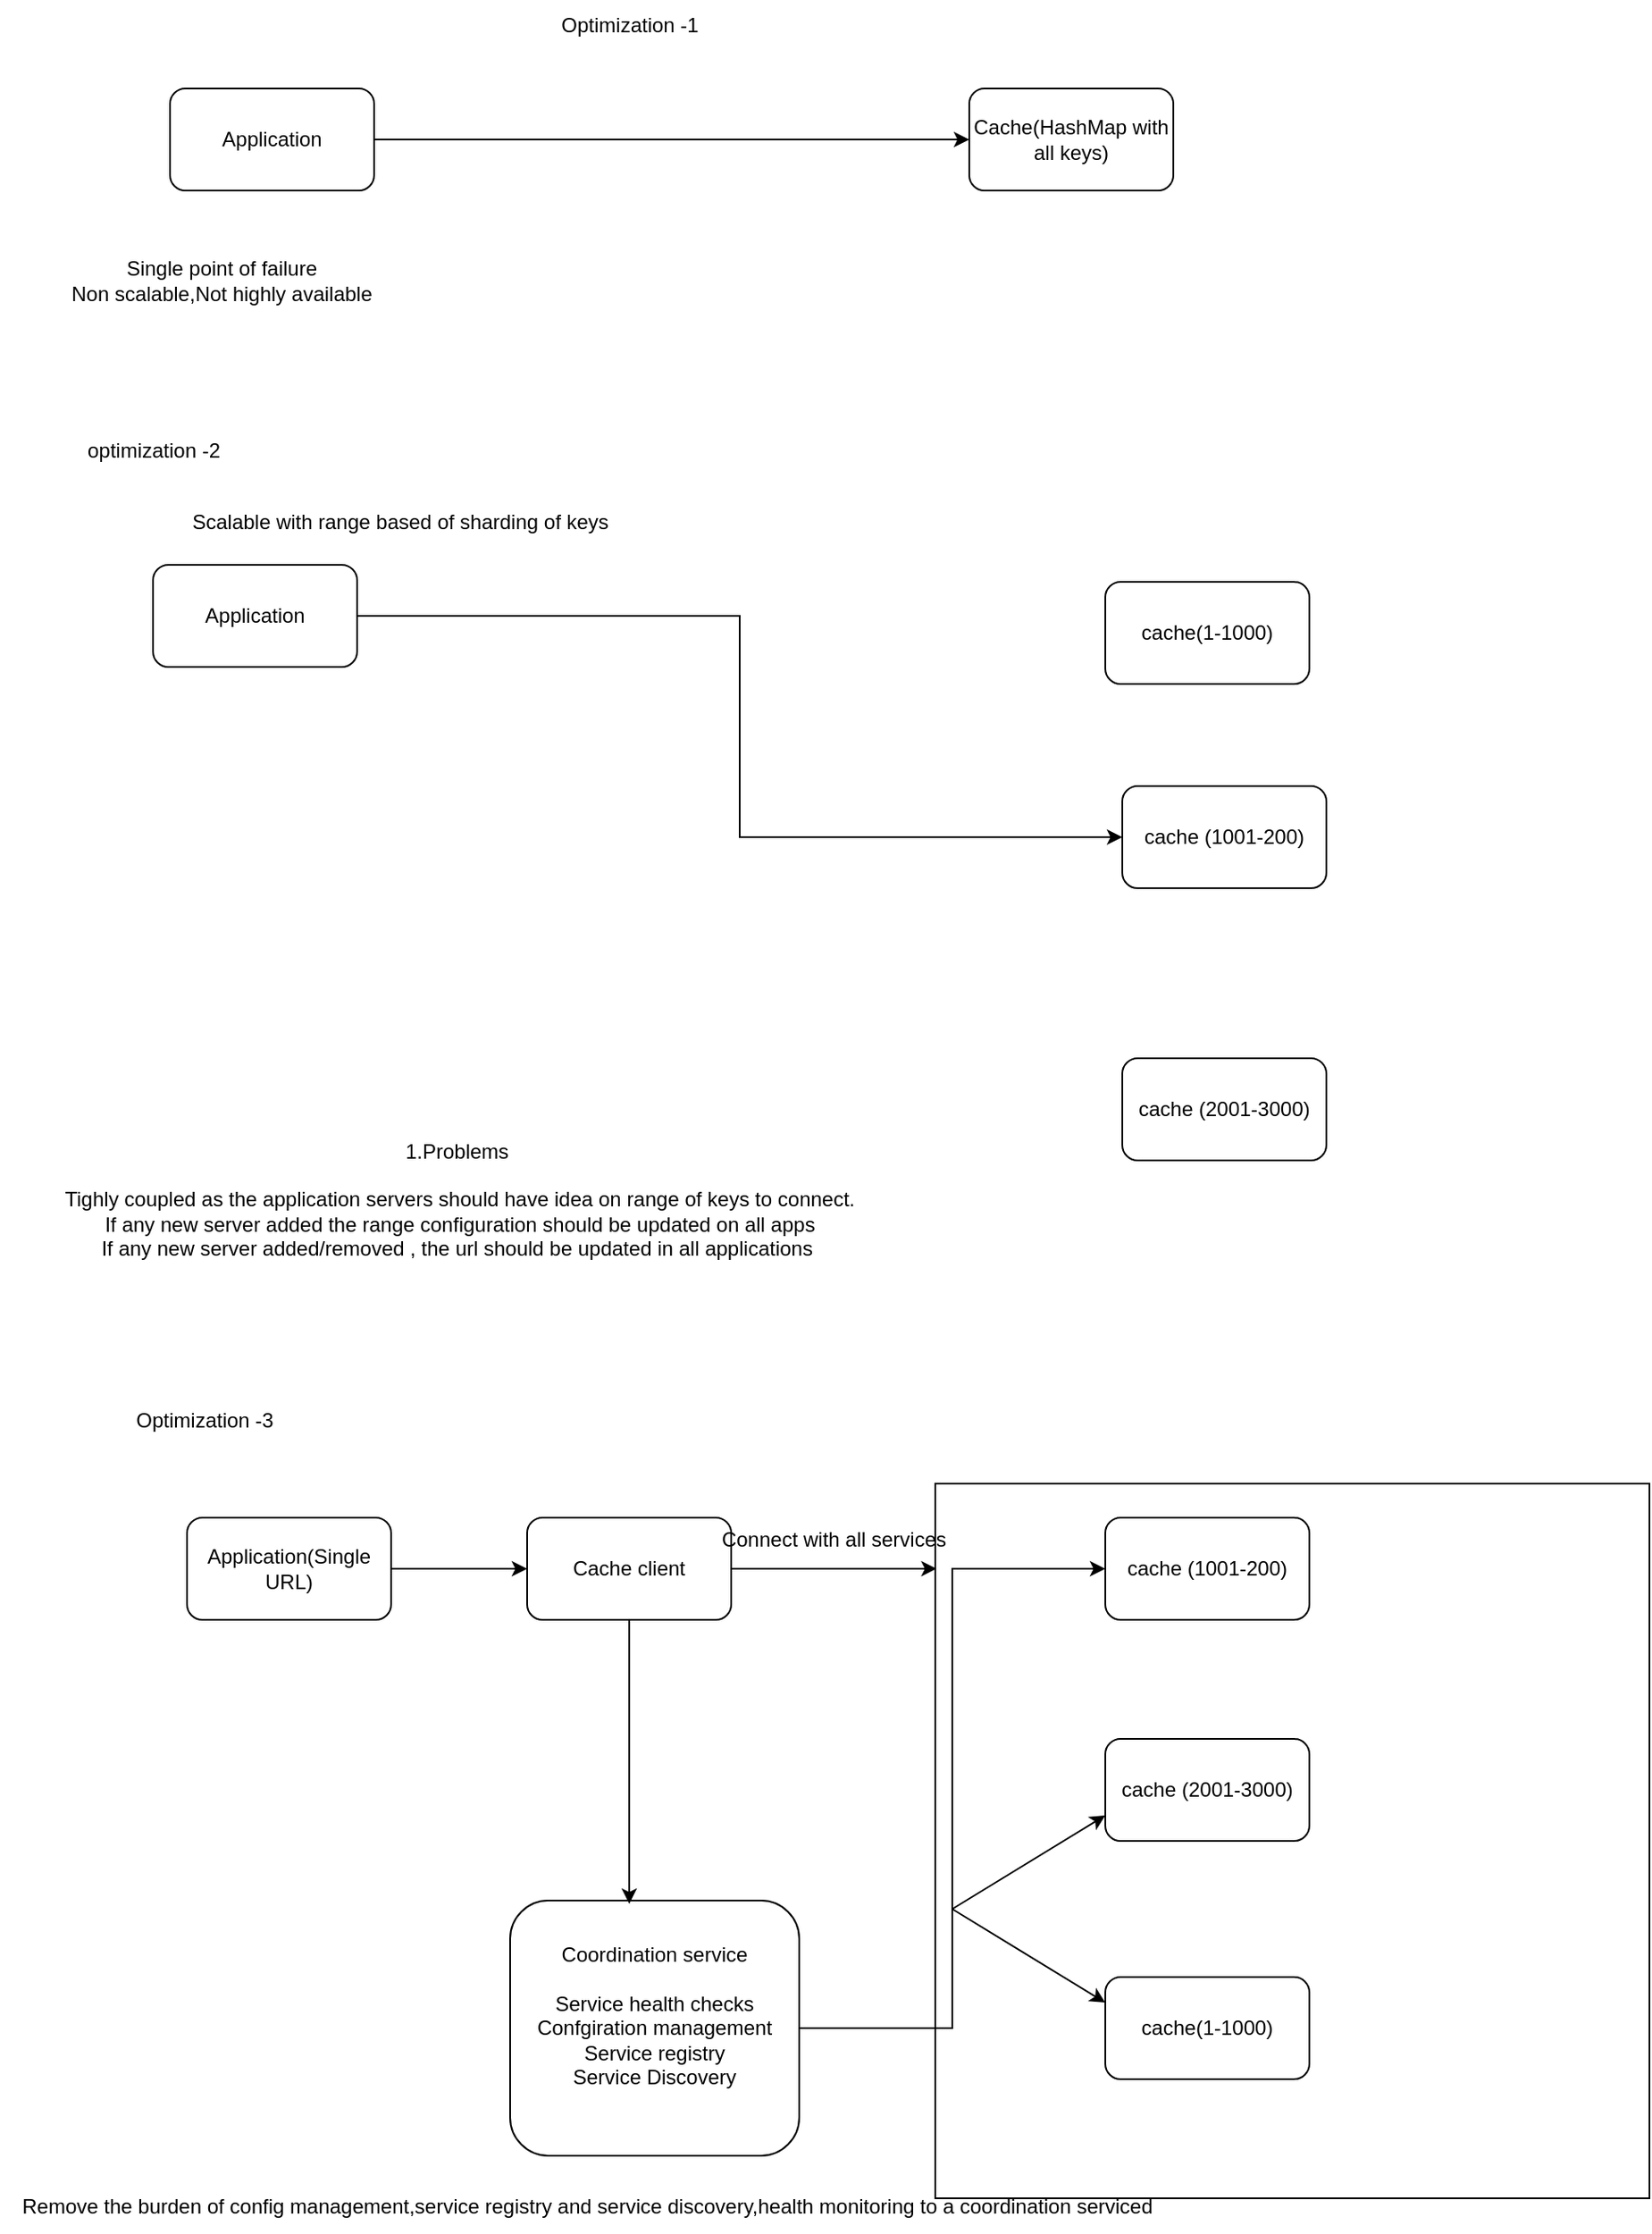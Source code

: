 <mxfile version="26.0.2">
  <diagram name="Page-1" id="LBZWmM-tVi92HX_okKVo">
    <mxGraphModel dx="3094" dy="412" grid="1" gridSize="10" guides="1" tooltips="1" connect="1" arrows="1" fold="1" page="1" pageScale="1" pageWidth="2300" pageHeight="2300" math="0" shadow="0">
      <root>
        <mxCell id="0" />
        <mxCell id="1" parent="0" />
        <mxCell id="I1RJLCAlzQBVwn9g0eSC-30" value="" style="whiteSpace=wrap;html=1;aspect=fixed;" vertex="1" parent="1">
          <mxGeometry x="540" y="930" width="420" height="420" as="geometry" />
        </mxCell>
        <mxCell id="I1RJLCAlzQBVwn9g0eSC-1" value="Cache(HashMap with all keys)" style="rounded=1;whiteSpace=wrap;html=1;" vertex="1" parent="1">
          <mxGeometry x="560" y="110" width="120" height="60" as="geometry" />
        </mxCell>
        <mxCell id="I1RJLCAlzQBVwn9g0eSC-3" style="edgeStyle=orthogonalEdgeStyle;rounded=0;orthogonalLoop=1;jettySize=auto;html=1;entryX=0;entryY=0.5;entryDx=0;entryDy=0;" edge="1" parent="1" source="I1RJLCAlzQBVwn9g0eSC-2" target="I1RJLCAlzQBVwn9g0eSC-1">
          <mxGeometry relative="1" as="geometry" />
        </mxCell>
        <mxCell id="I1RJLCAlzQBVwn9g0eSC-2" value="Application" style="rounded=1;whiteSpace=wrap;html=1;" vertex="1" parent="1">
          <mxGeometry x="90" y="110" width="120" height="60" as="geometry" />
        </mxCell>
        <mxCell id="I1RJLCAlzQBVwn9g0eSC-4" value="Optimization -1" style="text;html=1;align=center;verticalAlign=middle;resizable=0;points=[];autosize=1;strokeColor=none;fillColor=none;" vertex="1" parent="1">
          <mxGeometry x="310" y="58" width="100" height="30" as="geometry" />
        </mxCell>
        <mxCell id="I1RJLCAlzQBVwn9g0eSC-5" value="cache (1001-200)" style="rounded=1;whiteSpace=wrap;html=1;" vertex="1" parent="1">
          <mxGeometry x="650" y="520" width="120" height="60" as="geometry" />
        </mxCell>
        <mxCell id="I1RJLCAlzQBVwn9g0eSC-6" style="edgeStyle=orthogonalEdgeStyle;rounded=0;orthogonalLoop=1;jettySize=auto;html=1;entryX=0;entryY=0.5;entryDx=0;entryDy=0;" edge="1" parent="1" source="I1RJLCAlzQBVwn9g0eSC-7" target="I1RJLCAlzQBVwn9g0eSC-5">
          <mxGeometry relative="1" as="geometry" />
        </mxCell>
        <mxCell id="I1RJLCAlzQBVwn9g0eSC-7" value="Application" style="rounded=1;whiteSpace=wrap;html=1;" vertex="1" parent="1">
          <mxGeometry x="80" y="390" width="120" height="60" as="geometry" />
        </mxCell>
        <mxCell id="I1RJLCAlzQBVwn9g0eSC-8" value="Single point of failure&lt;div&gt;Non scalable,Not highly available&lt;/div&gt;" style="text;html=1;align=center;verticalAlign=middle;resizable=0;points=[];autosize=1;strokeColor=none;fillColor=none;" vertex="1" parent="1">
          <mxGeometry x="20" y="203" width="200" height="40" as="geometry" />
        </mxCell>
        <mxCell id="I1RJLCAlzQBVwn9g0eSC-9" value="optimization -2" style="text;html=1;align=center;verticalAlign=middle;resizable=0;points=[];autosize=1;strokeColor=none;fillColor=none;" vertex="1" parent="1">
          <mxGeometry x="30" y="308" width="100" height="30" as="geometry" />
        </mxCell>
        <mxCell id="I1RJLCAlzQBVwn9g0eSC-10" value="Scalable with range based of sharding of keys" style="text;html=1;align=center;verticalAlign=middle;resizable=0;points=[];autosize=1;strokeColor=none;fillColor=none;" vertex="1" parent="1">
          <mxGeometry x="90" y="350" width="270" height="30" as="geometry" />
        </mxCell>
        <mxCell id="I1RJLCAlzQBVwn9g0eSC-11" value="cache(1-1000)" style="rounded=1;whiteSpace=wrap;html=1;" vertex="1" parent="1">
          <mxGeometry x="640" y="400" width="120" height="60" as="geometry" />
        </mxCell>
        <mxCell id="I1RJLCAlzQBVwn9g0eSC-12" value="cache (2001-3000)" style="rounded=1;whiteSpace=wrap;html=1;" vertex="1" parent="1">
          <mxGeometry x="650" y="680" width="120" height="60" as="geometry" />
        </mxCell>
        <mxCell id="I1RJLCAlzQBVwn9g0eSC-13" value="1.Problems&amp;nbsp;&lt;div&gt;&lt;br&gt;&lt;/div&gt;&lt;div&gt;Tighly coupled as the application servers should have idea on range of keys to connect.&lt;/div&gt;&lt;div&gt;&lt;span style=&quot;background-color: transparent; color: light-dark(rgb(0, 0, 0), rgb(255, 255, 255));&quot;&gt;If any new server added the range configuration should be updated on all apps&lt;/span&gt;&lt;/div&gt;&lt;div&gt;&lt;span style=&quot;background-color: transparent; color: light-dark(rgb(0, 0, 0), rgb(255, 255, 255));&quot;&gt;If any new server added/removed , the url should be updated in all applications&amp;nbsp;&lt;/span&gt;&lt;/div&gt;" style="text;html=1;align=center;verticalAlign=middle;resizable=0;points=[];autosize=1;strokeColor=none;fillColor=none;" vertex="1" parent="1">
          <mxGeometry x="15" y="718" width="490" height="90" as="geometry" />
        </mxCell>
        <mxCell id="I1RJLCAlzQBVwn9g0eSC-14" value="cache (1001-200)" style="rounded=1;whiteSpace=wrap;html=1;" vertex="1" parent="1">
          <mxGeometry x="640" y="950" width="120" height="60" as="geometry" />
        </mxCell>
        <mxCell id="I1RJLCAlzQBVwn9g0eSC-29" style="edgeStyle=orthogonalEdgeStyle;rounded=0;orthogonalLoop=1;jettySize=auto;html=1;entryX=0;entryY=0.5;entryDx=0;entryDy=0;" edge="1" parent="1" source="I1RJLCAlzQBVwn9g0eSC-16" target="I1RJLCAlzQBVwn9g0eSC-27">
          <mxGeometry relative="1" as="geometry" />
        </mxCell>
        <mxCell id="I1RJLCAlzQBVwn9g0eSC-16" value="Application(Single URL)" style="rounded=1;whiteSpace=wrap;html=1;" vertex="1" parent="1">
          <mxGeometry x="100" y="950" width="120" height="60" as="geometry" />
        </mxCell>
        <mxCell id="I1RJLCAlzQBVwn9g0eSC-18" value="cache(1-1000)" style="rounded=1;whiteSpace=wrap;html=1;" vertex="1" parent="1">
          <mxGeometry x="640" y="1220" width="120" height="60" as="geometry" />
        </mxCell>
        <mxCell id="I1RJLCAlzQBVwn9g0eSC-19" value="cache (2001-3000)" style="rounded=1;whiteSpace=wrap;html=1;" vertex="1" parent="1">
          <mxGeometry x="640" y="1080" width="120" height="60" as="geometry" />
        </mxCell>
        <mxCell id="I1RJLCAlzQBVwn9g0eSC-21" value="Optimization -3" style="text;html=1;align=center;verticalAlign=middle;resizable=0;points=[];autosize=1;strokeColor=none;fillColor=none;" vertex="1" parent="1">
          <mxGeometry x="60" y="878" width="100" height="30" as="geometry" />
        </mxCell>
        <mxCell id="I1RJLCAlzQBVwn9g0eSC-22" value="Remove the burden of config management,service registry and service discovery,health monitoring to a coordination serviced" style="text;html=1;align=center;verticalAlign=middle;resizable=0;points=[];autosize=1;strokeColor=none;fillColor=none;" vertex="1" parent="1">
          <mxGeometry x="-10" y="1340" width="690" height="30" as="geometry" />
        </mxCell>
        <mxCell id="I1RJLCAlzQBVwn9g0eSC-24" style="edgeStyle=orthogonalEdgeStyle;rounded=0;orthogonalLoop=1;jettySize=auto;html=1;entryX=0;entryY=0.5;entryDx=0;entryDy=0;" edge="1" parent="1" source="I1RJLCAlzQBVwn9g0eSC-23" target="I1RJLCAlzQBVwn9g0eSC-14">
          <mxGeometry relative="1" as="geometry" />
        </mxCell>
        <mxCell id="I1RJLCAlzQBVwn9g0eSC-23" value="Coordination service&lt;div&gt;&lt;br&gt;&lt;/div&gt;&lt;div&gt;Service health checks&lt;/div&gt;&lt;div&gt;Confgiration management&lt;/div&gt;&lt;div&gt;Service registry&lt;/div&gt;&lt;div&gt;Service Discovery&lt;/div&gt;&lt;div&gt;&lt;br&gt;&lt;/div&gt;" style="rounded=1;whiteSpace=wrap;html=1;" vertex="1" parent="1">
          <mxGeometry x="290" y="1175" width="170" height="150" as="geometry" />
        </mxCell>
        <mxCell id="I1RJLCAlzQBVwn9g0eSC-25" value="" style="endArrow=classic;html=1;rounded=0;entryX=0;entryY=0.75;entryDx=0;entryDy=0;" edge="1" parent="1" target="I1RJLCAlzQBVwn9g0eSC-19">
          <mxGeometry width="50" height="50" relative="1" as="geometry">
            <mxPoint x="550" y="1180" as="sourcePoint" />
            <mxPoint x="600" y="1130" as="targetPoint" />
          </mxGeometry>
        </mxCell>
        <mxCell id="I1RJLCAlzQBVwn9g0eSC-26" value="" style="endArrow=classic;html=1;rounded=0;entryX=0;entryY=0.25;entryDx=0;entryDy=0;" edge="1" parent="1" target="I1RJLCAlzQBVwn9g0eSC-18">
          <mxGeometry width="50" height="50" relative="1" as="geometry">
            <mxPoint x="550" y="1180" as="sourcePoint" />
            <mxPoint x="590" y="1200" as="targetPoint" />
          </mxGeometry>
        </mxCell>
        <mxCell id="I1RJLCAlzQBVwn9g0eSC-27" value="Cache client" style="rounded=1;whiteSpace=wrap;html=1;" vertex="1" parent="1">
          <mxGeometry x="300" y="950" width="120" height="60" as="geometry" />
        </mxCell>
        <mxCell id="I1RJLCAlzQBVwn9g0eSC-28" style="edgeStyle=orthogonalEdgeStyle;rounded=0;orthogonalLoop=1;jettySize=auto;html=1;entryX=0.412;entryY=0.013;entryDx=0;entryDy=0;entryPerimeter=0;" edge="1" parent="1" source="I1RJLCAlzQBVwn9g0eSC-27" target="I1RJLCAlzQBVwn9g0eSC-23">
          <mxGeometry relative="1" as="geometry" />
        </mxCell>
        <mxCell id="I1RJLCAlzQBVwn9g0eSC-32" style="edgeStyle=orthogonalEdgeStyle;rounded=0;orthogonalLoop=1;jettySize=auto;html=1;entryX=0.002;entryY=0.119;entryDx=0;entryDy=0;entryPerimeter=0;" edge="1" parent="1" source="I1RJLCAlzQBVwn9g0eSC-27" target="I1RJLCAlzQBVwn9g0eSC-30">
          <mxGeometry relative="1" as="geometry" />
        </mxCell>
        <mxCell id="I1RJLCAlzQBVwn9g0eSC-33" value="Connect with all services" style="text;html=1;align=center;verticalAlign=middle;resizable=0;points=[];autosize=1;strokeColor=none;fillColor=none;" vertex="1" parent="1">
          <mxGeometry x="400" y="948" width="160" height="30" as="geometry" />
        </mxCell>
      </root>
    </mxGraphModel>
  </diagram>
</mxfile>
